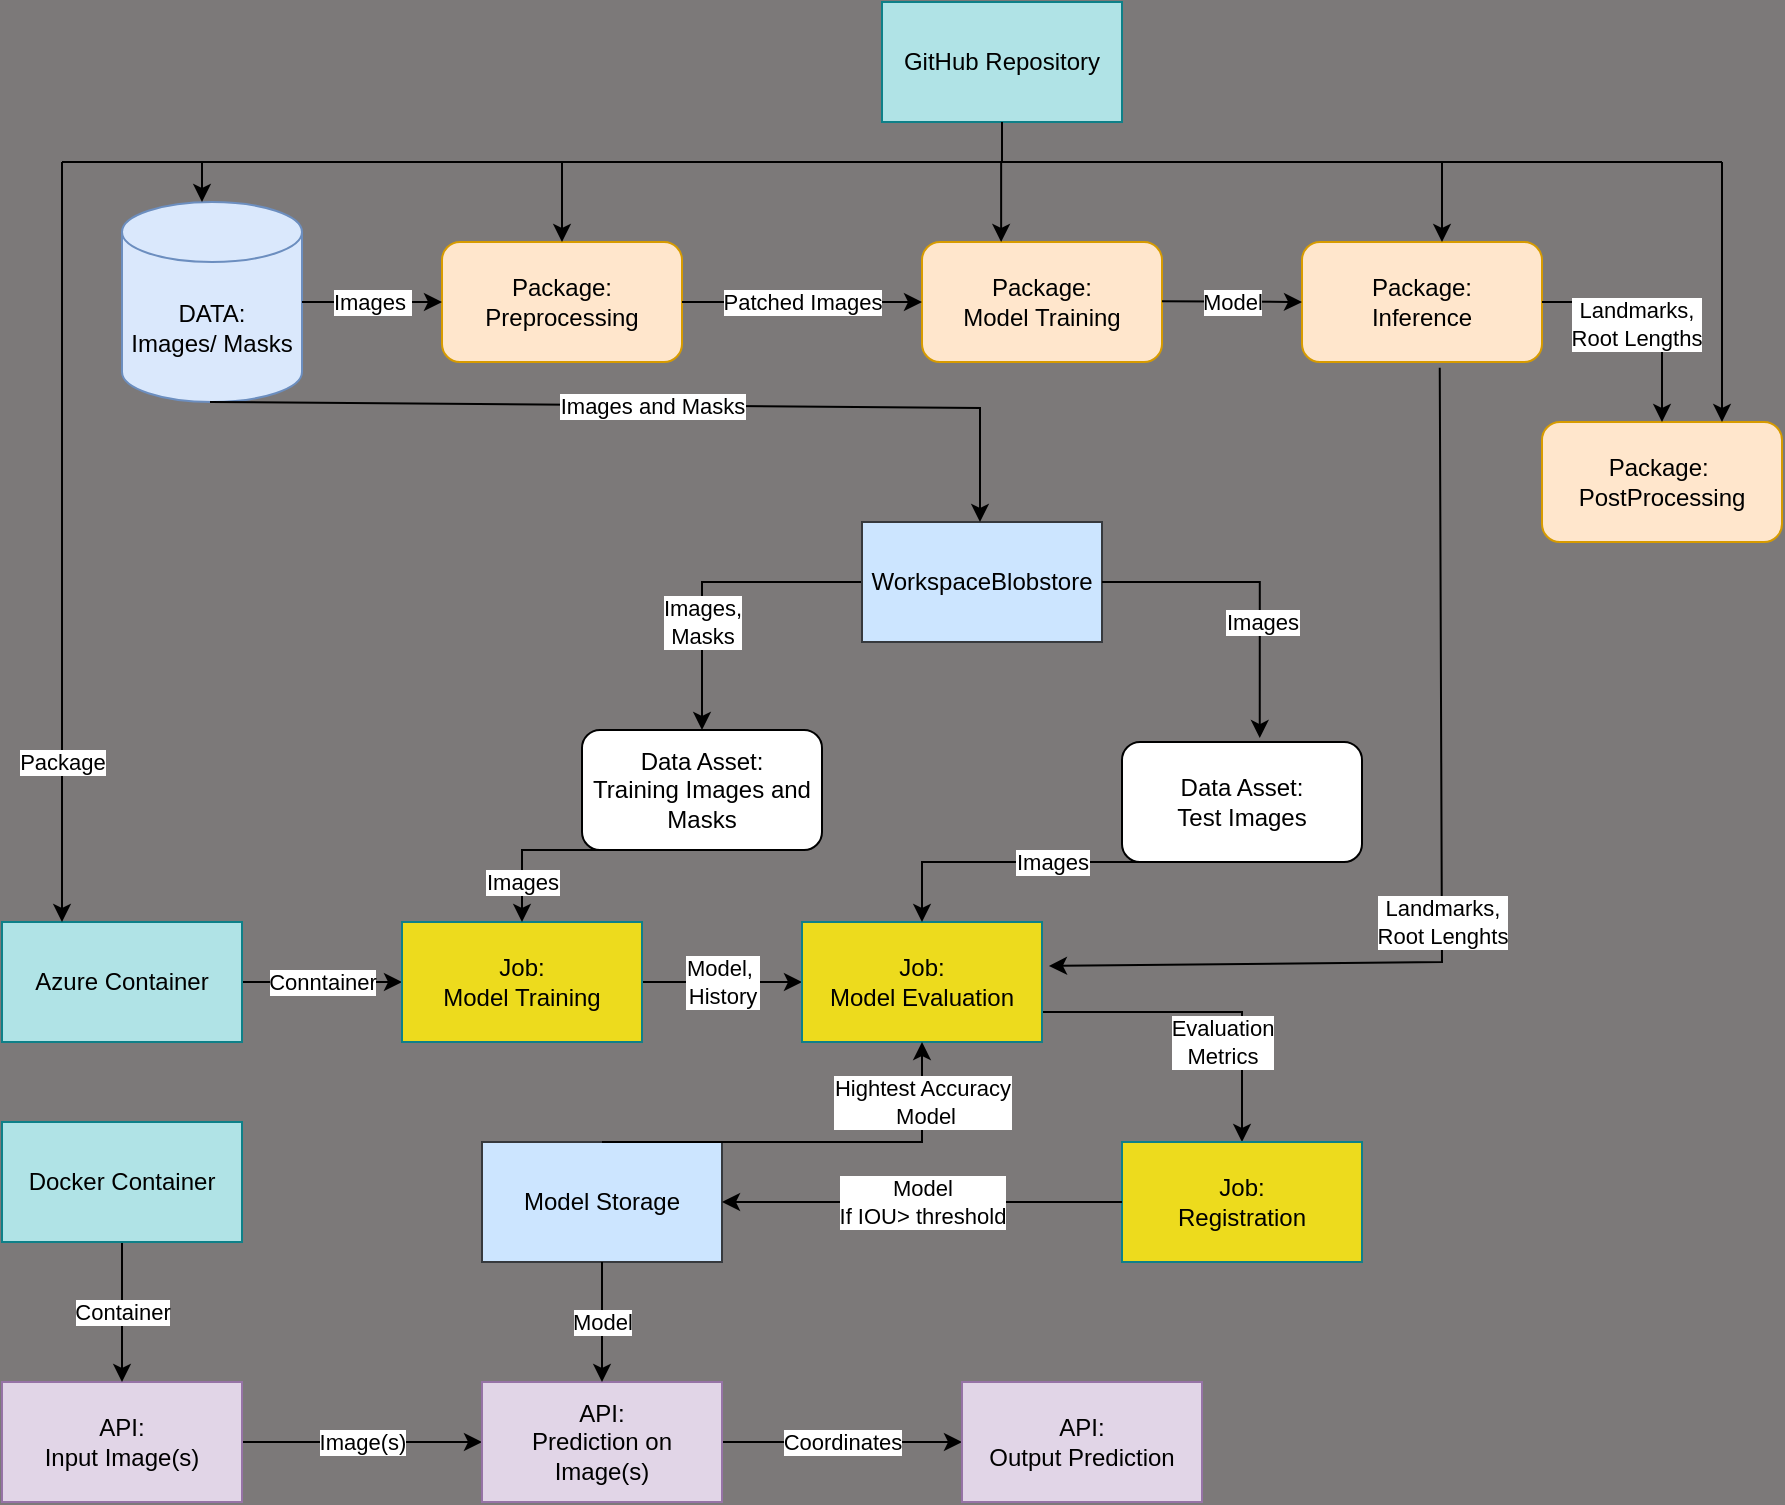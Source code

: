 <mxfile version="24.6.3" type="device">
  <diagram name="Page-1" id="cWJN-57u4PVxZaa6uWWk">
    <mxGraphModel dx="1366" dy="735" grid="1" gridSize="10" guides="1" tooltips="1" connect="1" arrows="1" fold="1" page="1" pageScale="1" pageWidth="1169" pageHeight="827" background="#7c7979" math="0" shadow="0">
      <root>
        <mxCell id="0" />
        <mxCell id="1" parent="0" />
        <mxCell id="5OVfM7ISdO5roQSMiasv-1" value="GitHub Repository" style="rounded=0;whiteSpace=wrap;html=1;fillColor=#b0e3e6;strokeColor=#0e8088;" parent="1" vertex="1">
          <mxGeometry x="480" y="20" width="120" height="60" as="geometry" />
        </mxCell>
        <mxCell id="5OVfM7ISdO5roQSMiasv-4" value="DATA:&lt;br&gt;Images/ Masks" style="shape=cylinder3;whiteSpace=wrap;html=1;boundedLbl=1;backgroundOutline=1;size=15;fillColor=#dae8fc;strokeColor=#6c8ebf;" parent="1" vertex="1">
          <mxGeometry x="100" y="120" width="90" height="100" as="geometry" />
        </mxCell>
        <mxCell id="5OVfM7ISdO5roQSMiasv-6" value="Package:&lt;br&gt;Preprocessing" style="rounded=1;whiteSpace=wrap;html=1;fillColor=#ffe6cc;strokeColor=#d79b00;" parent="1" vertex="1">
          <mxGeometry x="260" y="140" width="120" height="60" as="geometry" />
        </mxCell>
        <mxCell id="5OVfM7ISdO5roQSMiasv-7" value="Package:&amp;nbsp;&lt;br&gt;PostProcessing" style="rounded=1;whiteSpace=wrap;html=1;fillColor=#ffe6cc;strokeColor=#d79b00;" parent="1" vertex="1">
          <mxGeometry x="810" y="230" width="120" height="60" as="geometry" />
        </mxCell>
        <mxCell id="5OVfM7ISdO5roQSMiasv-8" value="Package:&lt;br&gt;Inference" style="rounded=1;whiteSpace=wrap;html=1;fillColor=#ffe6cc;strokeColor=#d79b00;" parent="1" vertex="1">
          <mxGeometry x="690" y="140" width="120" height="60" as="geometry" />
        </mxCell>
        <mxCell id="5OVfM7ISdO5roQSMiasv-9" value="Package:&lt;br&gt;Model Training" style="rounded=1;whiteSpace=wrap;html=1;fillColor=#ffe6cc;strokeColor=#d79b00;" parent="1" vertex="1">
          <mxGeometry x="500" y="140" width="120" height="60" as="geometry" />
        </mxCell>
        <mxCell id="5OVfM7ISdO5roQSMiasv-10" value="Images&amp;nbsp;" style="endArrow=classic;html=1;rounded=0;exitX=1;exitY=0.5;exitDx=0;exitDy=0;exitPerimeter=0;entryX=0;entryY=0.5;entryDx=0;entryDy=0;" parent="1" source="5OVfM7ISdO5roQSMiasv-4" target="5OVfM7ISdO5roQSMiasv-6" edge="1">
          <mxGeometry width="50" height="50" relative="1" as="geometry">
            <mxPoint x="620" y="340" as="sourcePoint" />
            <mxPoint x="670" y="290" as="targetPoint" />
          </mxGeometry>
        </mxCell>
        <mxCell id="5OVfM7ISdO5roQSMiasv-11" value="Patched Images" style="endArrow=classic;html=1;rounded=0;exitX=1;exitY=0.5;exitDx=0;exitDy=0;entryX=0;entryY=0.5;entryDx=0;entryDy=0;" parent="1" target="5OVfM7ISdO5roQSMiasv-9" edge="1" source="5OVfM7ISdO5roQSMiasv-6">
          <mxGeometry width="50" height="50" relative="1" as="geometry">
            <mxPoint x="430" y="170" as="sourcePoint" />
            <mxPoint x="710" y="160" as="targetPoint" />
            <mxPoint as="offset" />
          </mxGeometry>
        </mxCell>
        <mxCell id="5OVfM7ISdO5roQSMiasv-12" value="Model" style="endArrow=classic;html=1;rounded=0;exitX=1;exitY=0.5;exitDx=0;exitDy=0;exitPerimeter=0;entryX=0;entryY=0.5;entryDx=0;entryDy=0;" parent="1" edge="1" target="5OVfM7ISdO5roQSMiasv-8">
          <mxGeometry width="50" height="50" relative="1" as="geometry">
            <mxPoint x="620" y="169.57" as="sourcePoint" />
            <mxPoint x="670" y="169.57" as="targetPoint" />
          </mxGeometry>
        </mxCell>
        <mxCell id="5OVfM7ISdO5roQSMiasv-14" value="Landmarks,&lt;br&gt;Root Lengths" style="endArrow=classic;html=1;rounded=0;exitX=1;exitY=0.5;exitDx=0;exitDy=0;entryX=0.5;entryY=0;entryDx=0;entryDy=0;" parent="1" source="5OVfM7ISdO5roQSMiasv-8" target="5OVfM7ISdO5roQSMiasv-7" edge="1">
          <mxGeometry x="0.171" y="-13" width="50" height="50" relative="1" as="geometry">
            <mxPoint x="780" y="169.44" as="sourcePoint" />
            <mxPoint x="830" y="169.44" as="targetPoint" />
            <Array as="points">
              <mxPoint x="870" y="170" />
            </Array>
            <mxPoint as="offset" />
          </mxGeometry>
        </mxCell>
        <mxCell id="c3ALEP5idgXBdGH6XwJE-6" value="Images,&lt;br&gt;Masks" style="edgeStyle=orthogonalEdgeStyle;rounded=0;orthogonalLoop=1;jettySize=auto;html=1;" edge="1" parent="1" source="c3ALEP5idgXBdGH6XwJE-2" target="c3ALEP5idgXBdGH6XwJE-3">
          <mxGeometry x="0.298" relative="1" as="geometry">
            <mxPoint as="offset" />
          </mxGeometry>
        </mxCell>
        <mxCell id="c3ALEP5idgXBdGH6XwJE-2" value="WorkspaceBlobstore" style="rounded=0;whiteSpace=wrap;html=1;fillColor=#cce5ff;strokeColor=#36393d;" vertex="1" parent="1">
          <mxGeometry x="470" y="280" width="120" height="60" as="geometry" />
        </mxCell>
        <mxCell id="c3ALEP5idgXBdGH6XwJE-3" value="Data Asset:&lt;br&gt;Training Images and Masks" style="rounded=1;whiteSpace=wrap;html=1;" vertex="1" parent="1">
          <mxGeometry x="330" y="384" width="120" height="60" as="geometry" />
        </mxCell>
        <mxCell id="c3ALEP5idgXBdGH6XwJE-8" value="Images and Masks" style="endArrow=classic;html=1;rounded=0;entryX=0.5;entryY=0;entryDx=0;entryDy=0;exitX=0.5;exitY=1;exitDx=0;exitDy=0;exitPerimeter=0;" edge="1" parent="1">
          <mxGeometry width="50" height="50" relative="1" as="geometry">
            <mxPoint x="144" y="220" as="sourcePoint" />
            <mxPoint x="529" y="280" as="targetPoint" />
            <Array as="points">
              <mxPoint x="529" y="223" />
            </Array>
          </mxGeometry>
        </mxCell>
        <mxCell id="c3ALEP5idgXBdGH6XwJE-12" value="Conntainer" style="edgeStyle=orthogonalEdgeStyle;rounded=0;orthogonalLoop=1;jettySize=auto;html=1;" edge="1" parent="1" source="c3ALEP5idgXBdGH6XwJE-10" target="c3ALEP5idgXBdGH6XwJE-11">
          <mxGeometry relative="1" as="geometry" />
        </mxCell>
        <mxCell id="c3ALEP5idgXBdGH6XwJE-10" value="Azure Container" style="rounded=0;whiteSpace=wrap;html=1;fillColor=#b0e3e6;gradientDirection=radial;strokeColor=#0e8088;" vertex="1" parent="1">
          <mxGeometry x="40" y="480" width="120" height="60" as="geometry" />
        </mxCell>
        <mxCell id="c3ALEP5idgXBdGH6XwJE-14" value="Model,&amp;nbsp;&lt;br&gt;History" style="edgeStyle=orthogonalEdgeStyle;rounded=0;orthogonalLoop=1;jettySize=auto;html=1;" edge="1" parent="1" source="c3ALEP5idgXBdGH6XwJE-11" target="c3ALEP5idgXBdGH6XwJE-13">
          <mxGeometry relative="1" as="geometry" />
        </mxCell>
        <mxCell id="c3ALEP5idgXBdGH6XwJE-11" value="Job:&lt;br&gt;Model Training" style="whiteSpace=wrap;html=1;fillColor=#EDDB1D;strokeColor=#0e8088;rounded=0;gradientDirection=radial;" vertex="1" parent="1">
          <mxGeometry x="240" y="480" width="120" height="60" as="geometry" />
        </mxCell>
        <mxCell id="c3ALEP5idgXBdGH6XwJE-16" value="Evaluation&lt;br&gt;Metrics" style="edgeStyle=orthogonalEdgeStyle;rounded=0;orthogonalLoop=1;jettySize=auto;html=1;exitX=1;exitY=0.75;exitDx=0;exitDy=0;" edge="1" parent="1" source="c3ALEP5idgXBdGH6XwJE-13" target="c3ALEP5idgXBdGH6XwJE-15">
          <mxGeometry x="0.394" y="-10" relative="1" as="geometry">
            <mxPoint as="offset" />
          </mxGeometry>
        </mxCell>
        <mxCell id="c3ALEP5idgXBdGH6XwJE-13" value="Job:&lt;br&gt;Model Evaluation" style="whiteSpace=wrap;html=1;fillColor=#EDDB1D;strokeColor=#0e8088;rounded=0;gradientDirection=radial;" vertex="1" parent="1">
          <mxGeometry x="440" y="480" width="120" height="60" as="geometry" />
        </mxCell>
        <mxCell id="c3ALEP5idgXBdGH6XwJE-15" value="Job:&lt;br&gt;Registration" style="whiteSpace=wrap;html=1;fillColor=#EDDB1D;strokeColor=#0e8088;rounded=0;gradientDirection=radial;" vertex="1" parent="1">
          <mxGeometry x="600" y="590" width="120" height="60" as="geometry" />
        </mxCell>
        <mxCell id="c3ALEP5idgXBdGH6XwJE-18" value="Model Storage" style="rounded=0;whiteSpace=wrap;html=1;fillColor=#cce5ff;strokeColor=#36393d;" vertex="1" parent="1">
          <mxGeometry x="280" y="590" width="120" height="60" as="geometry" />
        </mxCell>
        <mxCell id="c3ALEP5idgXBdGH6XwJE-21" value="Image(s)" style="edgeStyle=orthogonalEdgeStyle;rounded=0;orthogonalLoop=1;jettySize=auto;html=1;" edge="1" parent="1" source="c3ALEP5idgXBdGH6XwJE-19" target="c3ALEP5idgXBdGH6XwJE-20">
          <mxGeometry relative="1" as="geometry" />
        </mxCell>
        <mxCell id="c3ALEP5idgXBdGH6XwJE-19" value="API:&lt;br&gt;Input Image(s)" style="rounded=0;whiteSpace=wrap;html=1;fillColor=#e1d5e7;strokeColor=#9673a6;" vertex="1" parent="1">
          <mxGeometry x="40" y="710" width="120" height="60" as="geometry" />
        </mxCell>
        <mxCell id="c3ALEP5idgXBdGH6XwJE-23" value="Coordinates" style="edgeStyle=orthogonalEdgeStyle;rounded=0;orthogonalLoop=1;jettySize=auto;html=1;" edge="1" parent="1" source="c3ALEP5idgXBdGH6XwJE-20" target="c3ALEP5idgXBdGH6XwJE-22">
          <mxGeometry relative="1" as="geometry" />
        </mxCell>
        <mxCell id="c3ALEP5idgXBdGH6XwJE-20" value="API:&lt;br&gt;Prediction on Image(s)" style="whiteSpace=wrap;html=1;fillColor=#e1d5e7;strokeColor=#9673a6;rounded=0;" vertex="1" parent="1">
          <mxGeometry x="280" y="710" width="120" height="60" as="geometry" />
        </mxCell>
        <mxCell id="c3ALEP5idgXBdGH6XwJE-22" value="API:&lt;br&gt;Output Prediction" style="whiteSpace=wrap;html=1;fillColor=#e1d5e7;strokeColor=#9673a6;rounded=0;" vertex="1" parent="1">
          <mxGeometry x="520" y="710" width="120" height="60" as="geometry" />
        </mxCell>
        <mxCell id="c3ALEP5idgXBdGH6XwJE-24" value="Data Asset:&lt;br&gt;Test Images" style="whiteSpace=wrap;html=1;rounded=1;" vertex="1" parent="1">
          <mxGeometry x="600" y="390" width="120" height="60" as="geometry" />
        </mxCell>
        <mxCell id="c3ALEP5idgXBdGH6XwJE-26" value="Images" style="edgeStyle=orthogonalEdgeStyle;rounded=0;orthogonalLoop=1;jettySize=auto;html=1;exitX=1;exitY=0.5;exitDx=0;exitDy=0;entryX=0.574;entryY=-0.033;entryDx=0;entryDy=0;entryPerimeter=0;" edge="1" parent="1" source="c3ALEP5idgXBdGH6XwJE-2" target="c3ALEP5idgXBdGH6XwJE-24">
          <mxGeometry x="0.261" y="1" relative="1" as="geometry">
            <mxPoint x="620" y="340" as="sourcePoint" />
            <mxPoint x="540" y="414" as="targetPoint" />
            <mxPoint as="offset" />
          </mxGeometry>
        </mxCell>
        <mxCell id="c3ALEP5idgXBdGH6XwJE-28" value="Images" style="endArrow=classic;html=1;rounded=0;exitX=0.5;exitY=1;exitDx=0;exitDy=0;entryX=0.5;entryY=0;entryDx=0;entryDy=0;" edge="1" parent="1" source="c3ALEP5idgXBdGH6XwJE-24" target="c3ALEP5idgXBdGH6XwJE-13">
          <mxGeometry width="50" height="50" relative="1" as="geometry">
            <mxPoint x="480" y="570" as="sourcePoint" />
            <mxPoint x="530" y="520" as="targetPoint" />
            <Array as="points">
              <mxPoint x="500" y="450" />
            </Array>
          </mxGeometry>
        </mxCell>
        <mxCell id="c3ALEP5idgXBdGH6XwJE-29" value="Model&lt;br&gt;If IOU&amp;gt; threshold" style="endArrow=classic;html=1;rounded=0;exitX=0;exitY=0.5;exitDx=0;exitDy=0;entryX=1;entryY=0.5;entryDx=0;entryDy=0;" edge="1" parent="1" source="c3ALEP5idgXBdGH6XwJE-15" target="c3ALEP5idgXBdGH6XwJE-18">
          <mxGeometry width="50" height="50" relative="1" as="geometry">
            <mxPoint x="480" y="570" as="sourcePoint" />
            <mxPoint x="530" y="520" as="targetPoint" />
          </mxGeometry>
        </mxCell>
        <mxCell id="c3ALEP5idgXBdGH6XwJE-30" value="Container" style="endArrow=classic;html=1;rounded=0;entryX=0.5;entryY=0;entryDx=0;entryDy=0;" edge="1" parent="1" target="c3ALEP5idgXBdGH6XwJE-19">
          <mxGeometry width="50" height="50" relative="1" as="geometry">
            <mxPoint x="100" y="640" as="sourcePoint" />
            <mxPoint x="170" y="570" as="targetPoint" />
          </mxGeometry>
        </mxCell>
        <mxCell id="c3ALEP5idgXBdGH6XwJE-31" value="Model" style="endArrow=classic;html=1;rounded=0;entryX=0.5;entryY=0;entryDx=0;entryDy=0;exitX=0.5;exitY=1;exitDx=0;exitDy=0;" edge="1" parent="1" source="c3ALEP5idgXBdGH6XwJE-18" target="c3ALEP5idgXBdGH6XwJE-20">
          <mxGeometry width="50" height="50" relative="1" as="geometry">
            <mxPoint x="480" y="590" as="sourcePoint" />
            <mxPoint x="530" y="540" as="targetPoint" />
          </mxGeometry>
        </mxCell>
        <mxCell id="c3ALEP5idgXBdGH6XwJE-32" value="Images" style="endArrow=classic;html=1;rounded=0;exitX=0.5;exitY=1;exitDx=0;exitDy=0;entryX=0.5;entryY=0;entryDx=0;entryDy=0;" edge="1" parent="1" source="c3ALEP5idgXBdGH6XwJE-3" target="c3ALEP5idgXBdGH6XwJE-11">
          <mxGeometry x="0.682" width="50" height="50" relative="1" as="geometry">
            <mxPoint x="480" y="590" as="sourcePoint" />
            <mxPoint x="530" y="540" as="targetPoint" />
            <Array as="points">
              <mxPoint x="300" y="444" />
            </Array>
            <mxPoint as="offset" />
          </mxGeometry>
        </mxCell>
        <mxCell id="c3ALEP5idgXBdGH6XwJE-33" value="" style="endArrow=none;html=1;rounded=0;" edge="1" parent="1">
          <mxGeometry width="50" height="50" relative="1" as="geometry">
            <mxPoint x="70" y="100" as="sourcePoint" />
            <mxPoint x="900" y="100" as="targetPoint" />
          </mxGeometry>
        </mxCell>
        <mxCell id="c3ALEP5idgXBdGH6XwJE-34" value="" style="endArrow=none;html=1;rounded=0;entryX=0.5;entryY=1;entryDx=0;entryDy=0;" edge="1" parent="1" target="5OVfM7ISdO5roQSMiasv-1">
          <mxGeometry width="50" height="50" relative="1" as="geometry">
            <mxPoint x="540" y="100" as="sourcePoint" />
            <mxPoint x="530" y="110" as="targetPoint" />
          </mxGeometry>
        </mxCell>
        <mxCell id="c3ALEP5idgXBdGH6XwJE-35" value="" style="endArrow=classic;html=1;rounded=0;entryX=0.5;entryY=0;entryDx=0;entryDy=0;entryPerimeter=0;" edge="1" parent="1">
          <mxGeometry width="50" height="50" relative="1" as="geometry">
            <mxPoint x="140" y="100" as="sourcePoint" />
            <mxPoint x="140" y="120" as="targetPoint" />
          </mxGeometry>
        </mxCell>
        <mxCell id="c3ALEP5idgXBdGH6XwJE-36" value="" style="endArrow=classic;html=1;rounded=0;entryX=0.5;entryY=0;entryDx=0;entryDy=0;" edge="1" parent="1" target="5OVfM7ISdO5roQSMiasv-6">
          <mxGeometry width="50" height="50" relative="1" as="geometry">
            <mxPoint x="320" y="100" as="sourcePoint" />
            <mxPoint x="530" y="110" as="targetPoint" />
          </mxGeometry>
        </mxCell>
        <mxCell id="c3ALEP5idgXBdGH6XwJE-37" value="" style="endArrow=classic;html=1;rounded=0;entryX=0.5;entryY=0;entryDx=0;entryDy=0;" edge="1" parent="1">
          <mxGeometry width="50" height="50" relative="1" as="geometry">
            <mxPoint x="539.57" y="100" as="sourcePoint" />
            <mxPoint x="539.57" y="140" as="targetPoint" />
          </mxGeometry>
        </mxCell>
        <mxCell id="c3ALEP5idgXBdGH6XwJE-38" value="" style="endArrow=classic;html=1;rounded=0;entryX=0.5;entryY=0;entryDx=0;entryDy=0;" edge="1" parent="1">
          <mxGeometry width="50" height="50" relative="1" as="geometry">
            <mxPoint x="760" y="100" as="sourcePoint" />
            <mxPoint x="760" y="140" as="targetPoint" />
          </mxGeometry>
        </mxCell>
        <mxCell id="c3ALEP5idgXBdGH6XwJE-39" value="" style="endArrow=classic;html=1;rounded=0;entryX=0.75;entryY=0;entryDx=0;entryDy=0;" edge="1" parent="1" target="5OVfM7ISdO5roQSMiasv-7">
          <mxGeometry width="50" height="50" relative="1" as="geometry">
            <mxPoint x="900" y="100" as="sourcePoint" />
            <mxPoint x="350" y="170" as="targetPoint" />
            <Array as="points">
              <mxPoint x="900" y="160" />
            </Array>
          </mxGeometry>
        </mxCell>
        <mxCell id="c3ALEP5idgXBdGH6XwJE-41" value="Landmarks,&lt;br&gt;Root Lenghts" style="endArrow=classic;html=1;rounded=0;exitX=0.574;exitY=1.048;exitDx=0;exitDy=0;exitPerimeter=0;entryX=1.029;entryY=0.366;entryDx=0;entryDy=0;entryPerimeter=0;" edge="1" parent="1" source="5OVfM7ISdO5roQSMiasv-8" target="c3ALEP5idgXBdGH6XwJE-13">
          <mxGeometry x="0.123" width="50" height="50" relative="1" as="geometry">
            <mxPoint x="480" y="450" as="sourcePoint" />
            <mxPoint x="530" y="400" as="targetPoint" />
            <Array as="points">
              <mxPoint x="760" y="500" />
            </Array>
            <mxPoint as="offset" />
          </mxGeometry>
        </mxCell>
        <mxCell id="c3ALEP5idgXBdGH6XwJE-42" value="Package" style="endArrow=classic;html=1;rounded=0;entryX=0.25;entryY=0;entryDx=0;entryDy=0;" edge="1" parent="1" target="c3ALEP5idgXBdGH6XwJE-10">
          <mxGeometry x="0.579" width="50" height="50" relative="1" as="geometry">
            <mxPoint x="70" y="100" as="sourcePoint" />
            <mxPoint x="530" y="320" as="targetPoint" />
            <mxPoint as="offset" />
          </mxGeometry>
        </mxCell>
        <mxCell id="c3ALEP5idgXBdGH6XwJE-44" value="Docker Container" style="rounded=0;whiteSpace=wrap;html=1;fillColor=#b0e3e6;gradientDirection=radial;strokeColor=#0e8088;" vertex="1" parent="1">
          <mxGeometry x="40" y="580" width="120" height="60" as="geometry" />
        </mxCell>
        <mxCell id="c3ALEP5idgXBdGH6XwJE-45" value="Hightest Accuracy&lt;br&gt;&amp;nbsp;Model" style="endArrow=classic;html=1;rounded=0;exitX=0.5;exitY=0;exitDx=0;exitDy=0;entryX=0.5;entryY=1;entryDx=0;entryDy=0;" edge="1" parent="1" source="c3ALEP5idgXBdGH6XwJE-18" target="c3ALEP5idgXBdGH6XwJE-13">
          <mxGeometry x="0.714" width="50" height="50" relative="1" as="geometry">
            <mxPoint x="510" y="550" as="sourcePoint" />
            <mxPoint x="560" y="500" as="targetPoint" />
            <Array as="points">
              <mxPoint x="500" y="590" />
            </Array>
            <mxPoint as="offset" />
          </mxGeometry>
        </mxCell>
      </root>
    </mxGraphModel>
  </diagram>
</mxfile>
